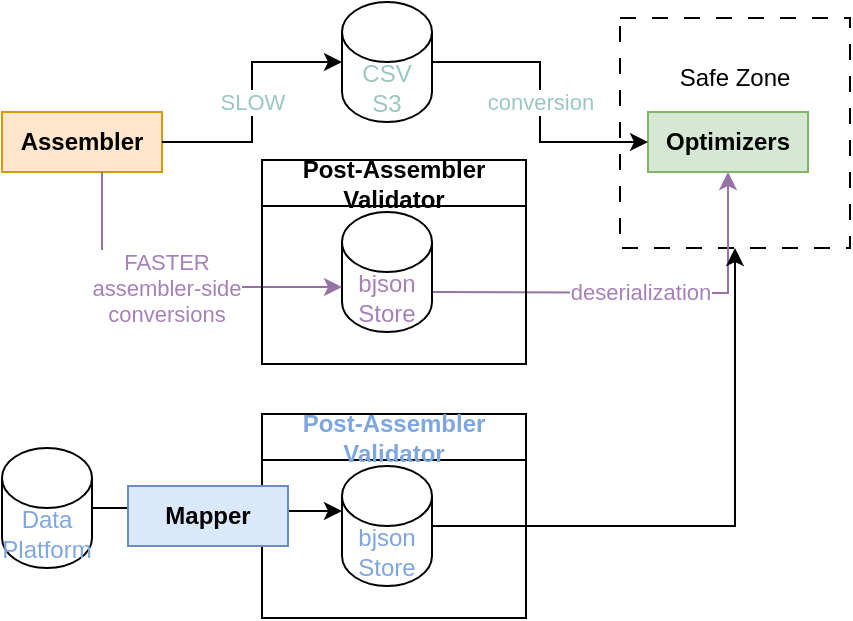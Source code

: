 <mxfile version="22.1.7" type="github">
  <diagram name="Page-1" id="VEUn1QRplWkCdxmiSeu6">
    <mxGraphModel dx="782" dy="886" grid="0" gridSize="10" guides="1" tooltips="1" connect="1" arrows="1" fold="1" page="1" pageScale="1" pageWidth="850" pageHeight="1100" math="0" shadow="0">
      <root>
        <mxCell id="0" />
        <mxCell id="1" parent="0" />
        <mxCell id="DJ_ZuWPLONs3ds_vY1xS-41" value="Safe Zone&lt;br&gt;&lt;br&gt;&lt;br&gt;&lt;br&gt;&lt;br&gt;" style="whiteSpace=wrap;html=1;aspect=fixed;dashed=1;dashPattern=8 8;" vertex="1" parent="1">
          <mxGeometry x="507" y="326" width="115" height="115" as="geometry" />
        </mxCell>
        <mxCell id="DJ_ZuWPLONs3ds_vY1xS-1" value="Assembler" style="rounded=0;whiteSpace=wrap;html=1;fillColor=#ffe6cc;strokeColor=#d79b00;fontStyle=1" vertex="1" parent="1">
          <mxGeometry x="198" y="373" width="80" height="30" as="geometry" />
        </mxCell>
        <mxCell id="DJ_ZuWPLONs3ds_vY1xS-2" value="Optimizers" style="rounded=0;whiteSpace=wrap;html=1;fillColor=#d5e8d4;strokeColor=#82b366;fontStyle=1" vertex="1" parent="1">
          <mxGeometry x="521" y="373" width="80" height="30" as="geometry" />
        </mxCell>
        <mxCell id="DJ_ZuWPLONs3ds_vY1xS-10" value="conversion" style="edgeStyle=orthogonalEdgeStyle;rounded=0;orthogonalLoop=1;jettySize=auto;html=1;entryX=0;entryY=0.5;entryDx=0;entryDy=0;fontColor=#9AC7BF;" edge="1" parent="1" source="DJ_ZuWPLONs3ds_vY1xS-3" target="DJ_ZuWPLONs3ds_vY1xS-2">
          <mxGeometry relative="1" as="geometry" />
        </mxCell>
        <mxCell id="DJ_ZuWPLONs3ds_vY1xS-3" value="CSV&lt;br&gt;S3" style="shape=cylinder3;whiteSpace=wrap;html=1;boundedLbl=1;backgroundOutline=1;size=15;fontColor=#9AC7BF;" vertex="1" parent="1">
          <mxGeometry x="368" y="318" width="45" height="60" as="geometry" />
        </mxCell>
        <mxCell id="DJ_ZuWPLONs3ds_vY1xS-8" value="SLOW" style="edgeStyle=orthogonalEdgeStyle;rounded=0;orthogonalLoop=1;jettySize=auto;html=1;entryX=0;entryY=0.5;entryDx=0;entryDy=0;entryPerimeter=0;fontColor=#9AC7BF;" edge="1" parent="1" source="DJ_ZuWPLONs3ds_vY1xS-1" target="DJ_ZuWPLONs3ds_vY1xS-3">
          <mxGeometry relative="1" as="geometry" />
        </mxCell>
        <mxCell id="DJ_ZuWPLONs3ds_vY1xS-13" value="deserialization" style="edgeStyle=orthogonalEdgeStyle;rounded=0;orthogonalLoop=1;jettySize=auto;html=1;entryX=0.5;entryY=1;entryDx=0;entryDy=0;strokeColor=#9673a6;fillColor=#e1d5e7;fontColor=#A680B8;" edge="1" parent="1" target="DJ_ZuWPLONs3ds_vY1xS-2">
          <mxGeometry relative="1" as="geometry">
            <mxPoint x="528" y="373" as="targetPoint" />
            <mxPoint x="413" y="463" as="sourcePoint" />
          </mxGeometry>
        </mxCell>
        <mxCell id="DJ_ZuWPLONs3ds_vY1xS-11" value="bjson&lt;br&gt;Store" style="shape=cylinder3;whiteSpace=wrap;html=1;boundedLbl=1;backgroundOutline=1;size=15;fontColor=#A680B8;" vertex="1" parent="1">
          <mxGeometry x="368" y="423" width="45" height="60" as="geometry" />
        </mxCell>
        <mxCell id="DJ_ZuWPLONs3ds_vY1xS-12" value="FASTER&lt;br&gt;assembler-side&lt;br&gt;conversions" style="edgeStyle=orthogonalEdgeStyle;rounded=0;orthogonalLoop=1;jettySize=auto;html=1;entryX=0;entryY=0;entryDx=0;entryDy=37.5;entryPerimeter=0;strokeColor=#9673a6;fillColor=#e1d5e7;fontColor=#A680B8;" edge="1" parent="1" source="DJ_ZuWPLONs3ds_vY1xS-1" target="DJ_ZuWPLONs3ds_vY1xS-11">
          <mxGeometry x="0.003" relative="1" as="geometry">
            <Array as="points">
              <mxPoint x="248" y="461" />
            </Array>
            <mxPoint as="offset" />
          </mxGeometry>
        </mxCell>
        <mxCell id="DJ_ZuWPLONs3ds_vY1xS-35" value="Post-Assembler Validator" style="swimlane;whiteSpace=wrap;html=1;" vertex="1" parent="1">
          <mxGeometry x="328" y="397" width="132" height="102" as="geometry" />
        </mxCell>
        <mxCell id="DJ_ZuWPLONs3ds_vY1xS-42" value="Data Platform" style="shape=cylinder3;whiteSpace=wrap;html=1;boundedLbl=1;backgroundOutline=1;size=15;fontColor=#7EA6E0;" vertex="1" parent="1">
          <mxGeometry x="198" y="541" width="45" height="60" as="geometry" />
        </mxCell>
        <mxCell id="DJ_ZuWPLONs3ds_vY1xS-47" style="edgeStyle=orthogonalEdgeStyle;rounded=0;orthogonalLoop=1;jettySize=auto;html=1;" edge="1" parent="1" source="DJ_ZuWPLONs3ds_vY1xS-43" target="DJ_ZuWPLONs3ds_vY1xS-41">
          <mxGeometry relative="1" as="geometry" />
        </mxCell>
        <mxCell id="DJ_ZuWPLONs3ds_vY1xS-43" value="bjson&lt;br&gt;Store" style="shape=cylinder3;whiteSpace=wrap;html=1;boundedLbl=1;backgroundOutline=1;size=15;fontColor=#7EA6E0;" vertex="1" parent="1">
          <mxGeometry x="368" y="550" width="45" height="60" as="geometry" />
        </mxCell>
        <mxCell id="DJ_ZuWPLONs3ds_vY1xS-44" value="Post-Assembler Validator" style="swimlane;whiteSpace=wrap;html=1;fontColor=#7EA6E0;" vertex="1" parent="1">
          <mxGeometry x="328" y="524" width="132" height="102" as="geometry" />
        </mxCell>
        <mxCell id="DJ_ZuWPLONs3ds_vY1xS-49" style="edgeStyle=orthogonalEdgeStyle;rounded=0;orthogonalLoop=1;jettySize=auto;html=1;entryX=0;entryY=0;entryDx=0;entryDy=22.5;entryPerimeter=0;" edge="1" parent="1" source="DJ_ZuWPLONs3ds_vY1xS-42" target="DJ_ZuWPLONs3ds_vY1xS-43">
          <mxGeometry relative="1" as="geometry" />
        </mxCell>
        <mxCell id="DJ_ZuWPLONs3ds_vY1xS-48" value="Mapper" style="rounded=0;whiteSpace=wrap;html=1;fillColor=#dae8fc;strokeColor=#6c8ebf;fontStyle=1" vertex="1" parent="1">
          <mxGeometry x="261" y="560" width="80" height="30" as="geometry" />
        </mxCell>
      </root>
    </mxGraphModel>
  </diagram>
</mxfile>
